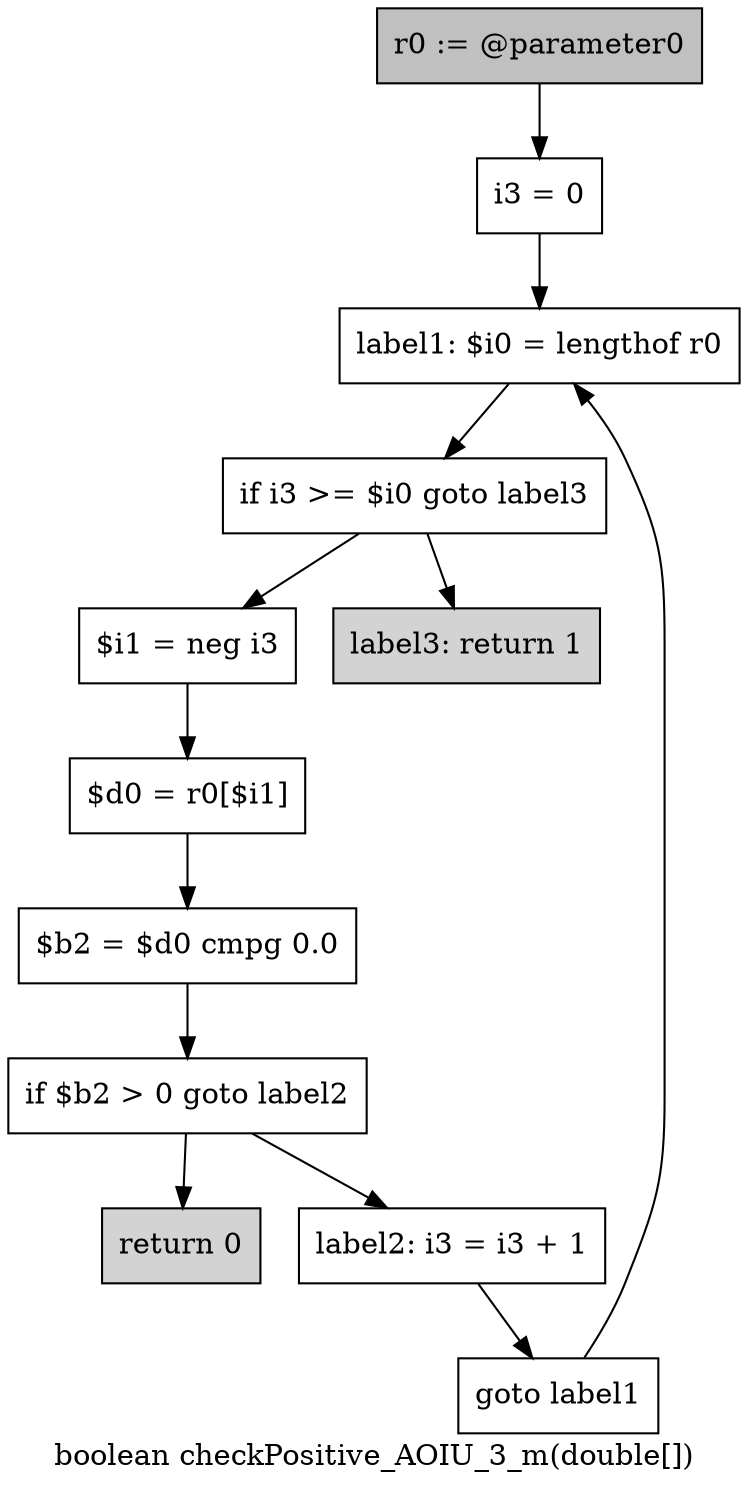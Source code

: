 digraph "boolean checkPositive_AOIU_3_m(double[])" {
    label="boolean checkPositive_AOIU_3_m(double[])";
    node [shape=box];
    "0" [style=filled,fillcolor=gray,label="r0 := @parameter0",];
    "1" [label="i3 = 0",];
    "0"->"1";
    "2" [label="label1: $i0 = lengthof r0",];
    "1"->"2";
    "3" [label="if i3 >= $i0 goto label3",];
    "2"->"3";
    "4" [label="$i1 = neg i3",];
    "3"->"4";
    "11" [style=filled,fillcolor=lightgray,label="label3: return 1",];
    "3"->"11";
    "5" [label="$d0 = r0[$i1]",];
    "4"->"5";
    "6" [label="$b2 = $d0 cmpg 0.0",];
    "5"->"6";
    "7" [label="if $b2 > 0 goto label2",];
    "6"->"7";
    "8" [style=filled,fillcolor=lightgray,label="return 0",];
    "7"->"8";
    "9" [label="label2: i3 = i3 + 1",];
    "7"->"9";
    "10" [label="goto label1",];
    "9"->"10";
    "10"->"2";
}
